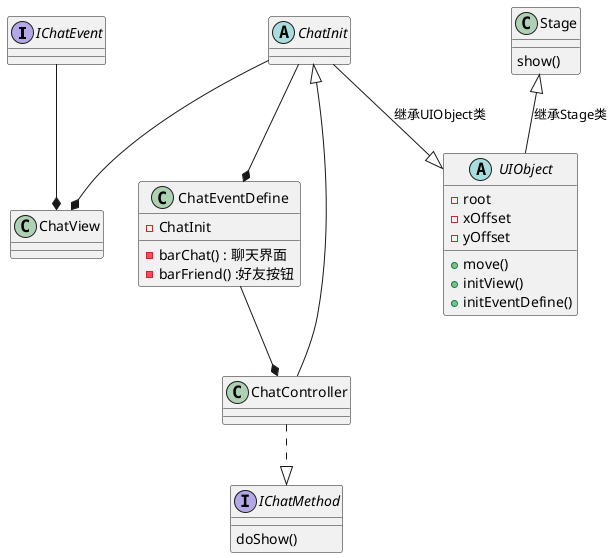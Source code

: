 @startuml
'https://plantuml.com/object-diagram


interface IChatEvent
interface IChatMethod
abstract ChatInit

Stage <|-- UIObject : 继承Stage类
ChatInit --|>  UIObject : 继承UIObject类

ChatInit --* ChatView
IChatEvent --* ChatView
ChatInit --* ChatEventDefine
ChatController --|> ChatInit
ChatController ..|> IChatMethod
ChatEventDefine --* ChatController

Stage : show()
IChatMethod : doShow()


abstract class  UIObject{

    - root
    -xOffset
    -yOffset
    +move()
    +initView()
    +initEventDefine()
}

class ChatEventDefine{
    -ChatInit
    -barChat() : 聊天界面
    -barFriend() :好友按钮
}
@enduml

